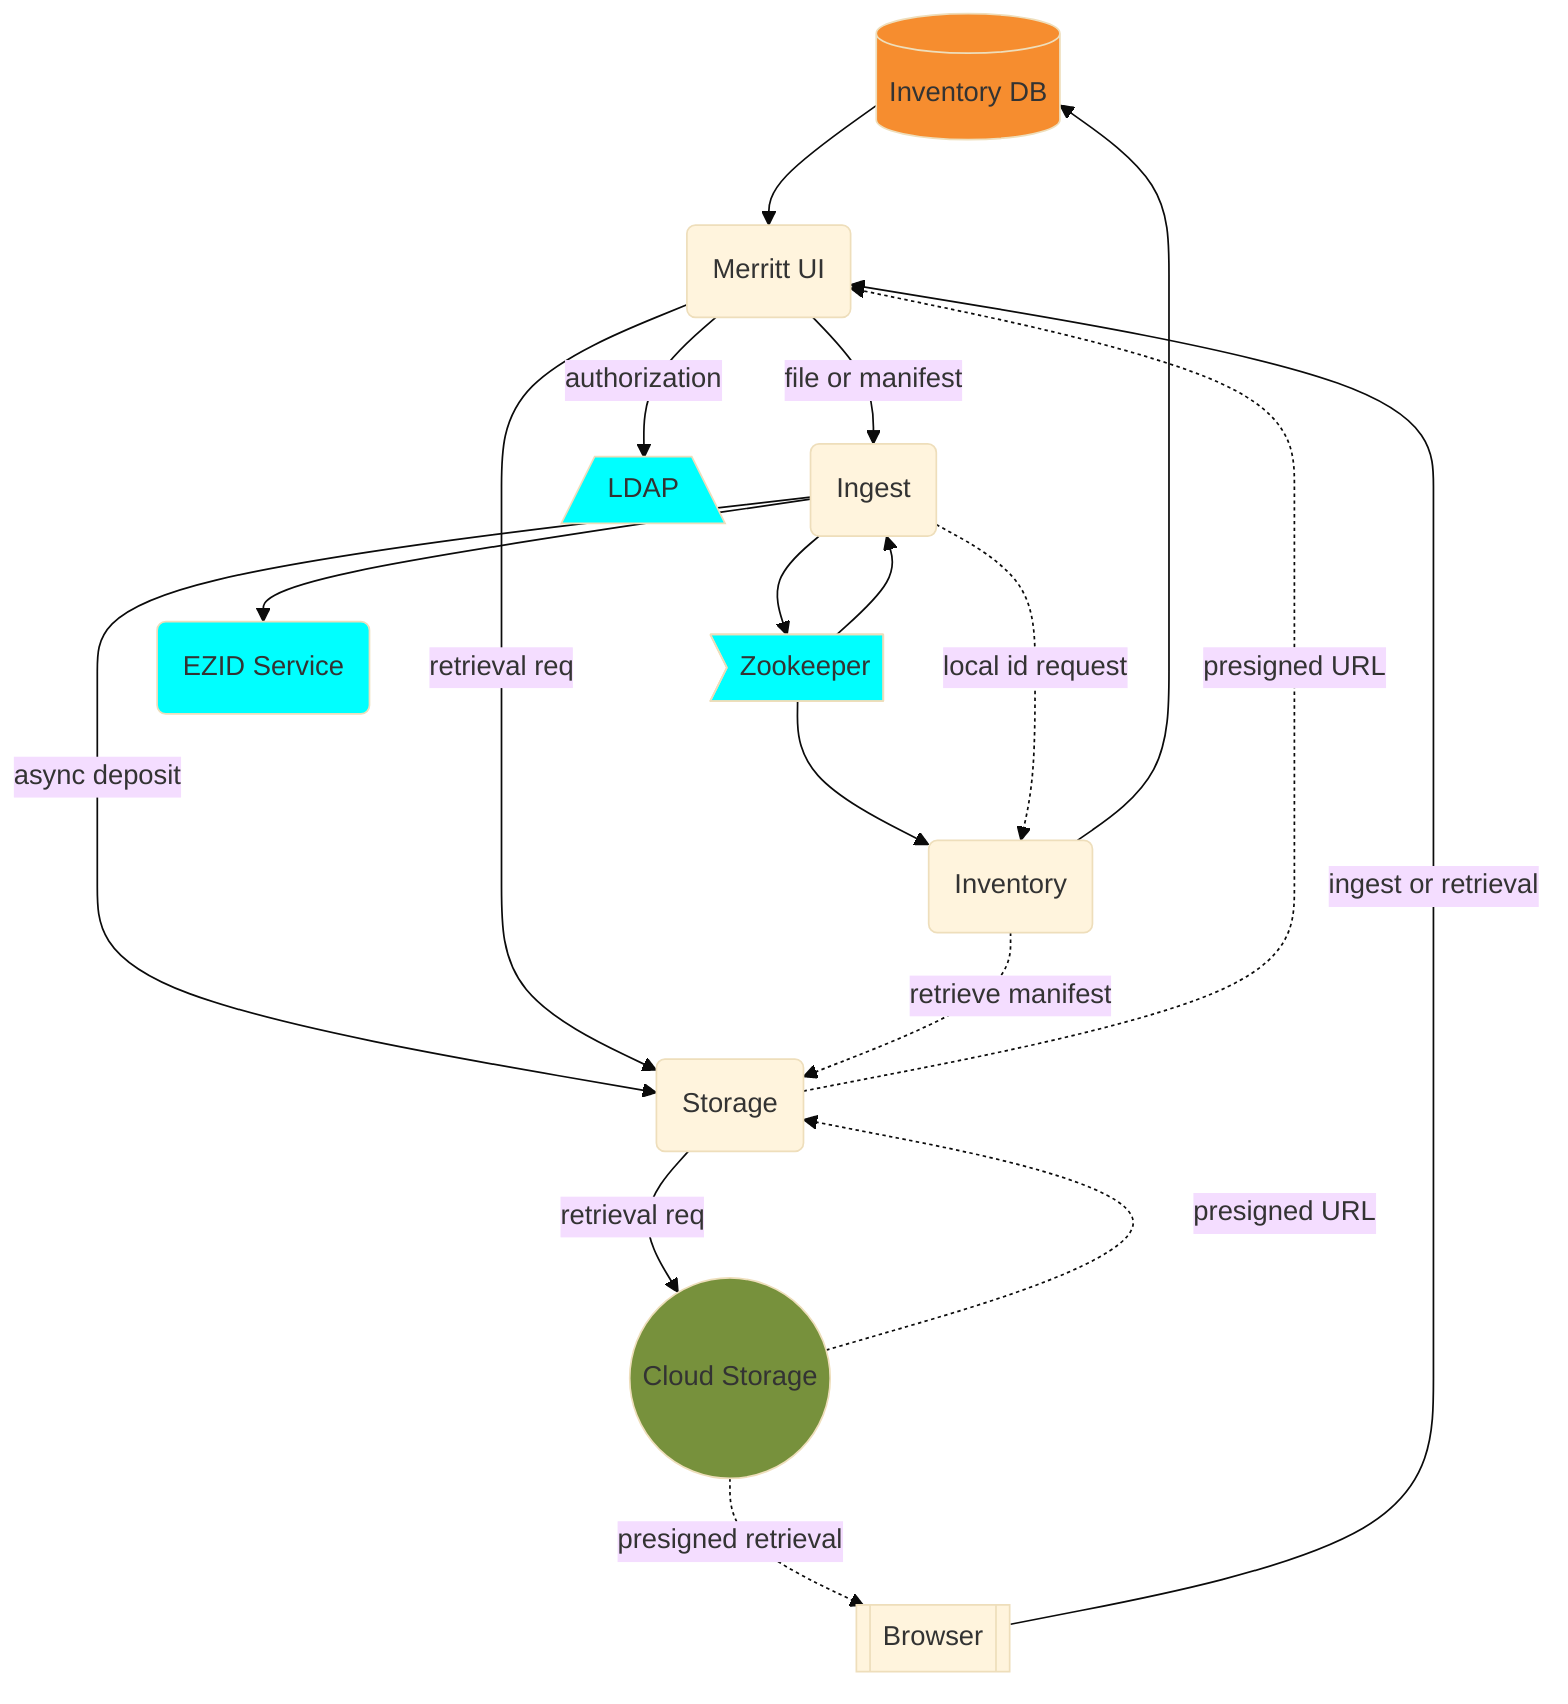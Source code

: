 %%{init: {'theme': 'base'}}%%
graph TD
  RDS[(Inventory DB)]
  UI("Merritt UI")
  ING(Ingest)
  ST(Storage)
  INV(Inventory)
  CLOUD(("Cloud Storage"))
  LDAP[/LDAP\]
  ZOO>Zookeeper]
  EZID(EZID Service)
  BROWSER[[Browser]]

  BROWSER --> |ingest or retrieval| UI
  RDS --> UI
  UI --> |"file or manifest"| ING
  UI --> |authorization| LDAP
  ING --> |"async deposit"| ST
  ING --> ZOO
  ZOO --> ING
  ZOO --> INV
  UI ---> |retrieval req| ST
  INV --> RDS
  ST --> |retrieval req| CLOUD
  CLOUD -.-> |presigned URL| ST
  ST -.-> |presigned URL| UI
  ING --> EZID
  CLOUD -.-> |presigned retrieval| BROWSER
  ING -.-> |local id request| INV
  INV -.-> |retrieve manifest| ST


  style CLOUD fill:#77913C
  style RDS fill:#F68D2F
  style LDAP fill:cyan
  style ZOO fill:cyan
  style EZID fill:cyan